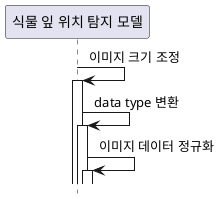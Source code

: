 @startuml

skinparam sequenceMessageAlign center
hide footbox
'생명선 자동 생성
autoactivate on 

participant "식물 잎 위치 탐지 모델" as ldm

ldm -> ldm : 이미지 크기 조정
ldm -> ldm : data type 변환
ldm -> ldm : 이미지 데이터 정규화




@enduml